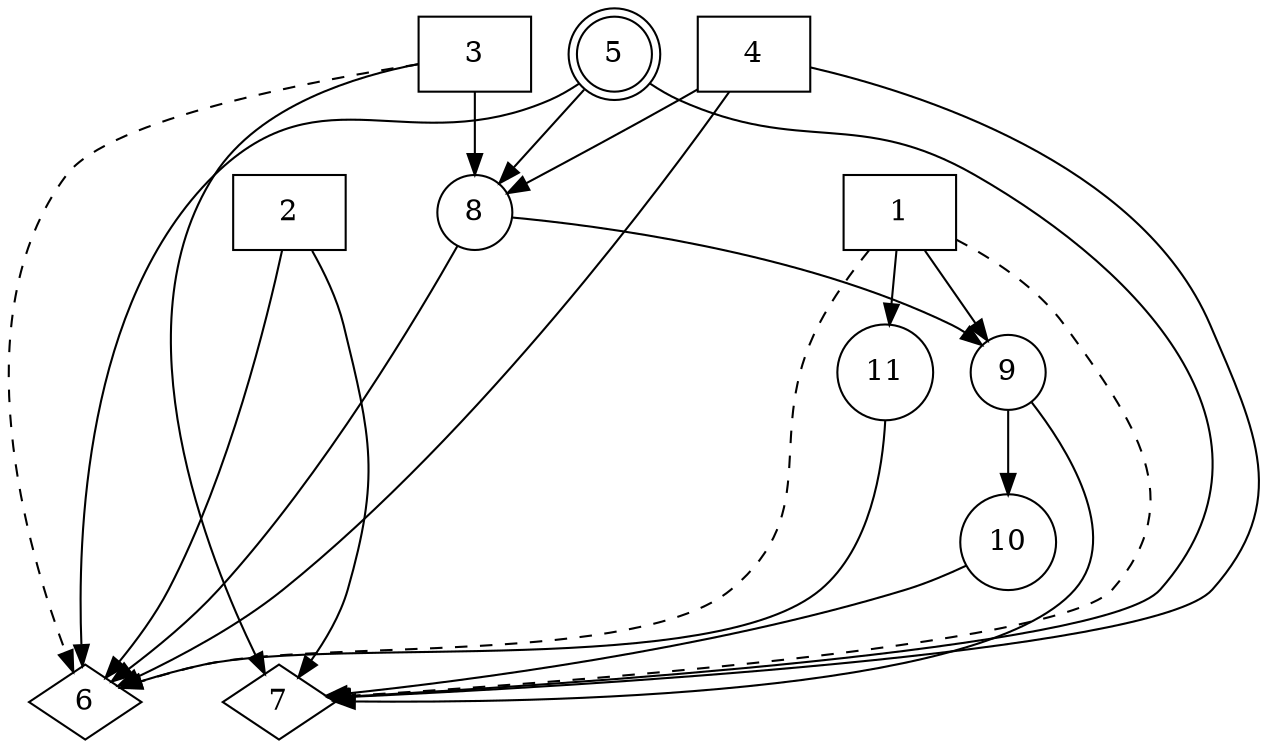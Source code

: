 strict digraph G {
11 [trait=1, shape=circle, type=0, lbl=0];
10 [trait=1, shape=circle, type=0, lbl=0];
1 [trait=0, shape=box, type=1, lbl=1];
3 [trait=0, shape=box, type=1, lbl=1];
2 [trait=0, shape=box, type=1, lbl=1];
5 [trait=0, shape=doublecircle, type=1, lbl=3];
4 [trait=0, shape=box, type=1, lbl=1];
7 [trait=0, shape=diamond, type=0, lbl=2];
6 [trait=0, shape=diamond, type=0, lbl=2];
9 [trait=1, shape=circle, type=0, lbl=0];
8 [trait=1, shape=circle, type=0, lbl=0];
11 -> 6  [recurent=0, enable=1, mut_num=0, weight="-0.783099", trait=1, inov_num=10];
10 -> 7  [recurent=0, enable=1, mut_num=0, weight="0.364784", trait=1, inov_num=5];
1 -> 9  [recurent=0, enable=1, mut_num=0, weight=1, trait=1, inov_num=2];
1 -> 11  [recurent=0, enable=1, mut_num=0, weight=1, trait=1, inov_num=9];
1 -> 7  [recurent=0, enable=0, mut_num="0.364784", weight="0.364784", trait=1, style=dashed, inov_num=6];
1 -> 6  [recurent=0, enable=0, mut_num="-0.783099", weight="-0.783099", trait=1, style=dashed, inov_num=1];
3 -> 8  [recurent=0, enable=1, mut_num=0, weight=1, trait=1, inov_num="2.15165e-317"];
3 -> 7  [recurent=0, enable=1, mut_num="-0.635712", weight="-0.635712", trait=1, inov_num=8];
3 -> 6  [recurent=0, enable=0, mut_num="0.335223", weight="0.335223", trait=1, style=dashed, inov_num=3];
2 -> 7  [recurent=0, enable=1, mut_num="0.95223", weight="0.95223", trait=1, inov_num=7];
2 -> 6  [recurent=0, enable=1, mut_num="0.911647", weight="0.911647", trait=1, inov_num=2];
5 -> 8  [recurent=0, enable=1, mut_num="-0.0697553", weight="-0.0697553", trait=1, inov_num=7];
5 -> 7  [recurent=0, enable=1, mut_num="-0.0163006", weight="-0.0163006", trait=1, inov_num=10];
5 -> 6  [recurent=0, enable=1, mut_num="0.477397", weight="0.477397", trait=1, inov_num=5];
4 -> 8  [recurent=0, enable=1, mut_num="-0.0630958", weight="-0.0630958", trait=1, inov_num=8];
4 -> 7  [recurent=0, enable=1, mut_num="-0.141603", weight="-0.141603", trait=1, inov_num=9];
4 -> 6  [recurent=0, enable=1, mut_num="-0.277775", weight="-0.277775", trait=1, inov_num=4];
9 -> 10  [recurent=0, enable=1, mut_num=0, weight=1, trait=1, inov_num=4];
9 -> 7  [recurent=0, enable=1, mut_num=0, weight="0.364784", trait=1, inov_num=3];
8 -> 9  [recurent=0, enable=1, mut_num="0.771358", weight="0.771358", trait=1, inov_num=6];
8 -> 6  [recurent=0, enable=1, mut_num=0, weight="0.335223", trait=1, inov_num=1];
}
